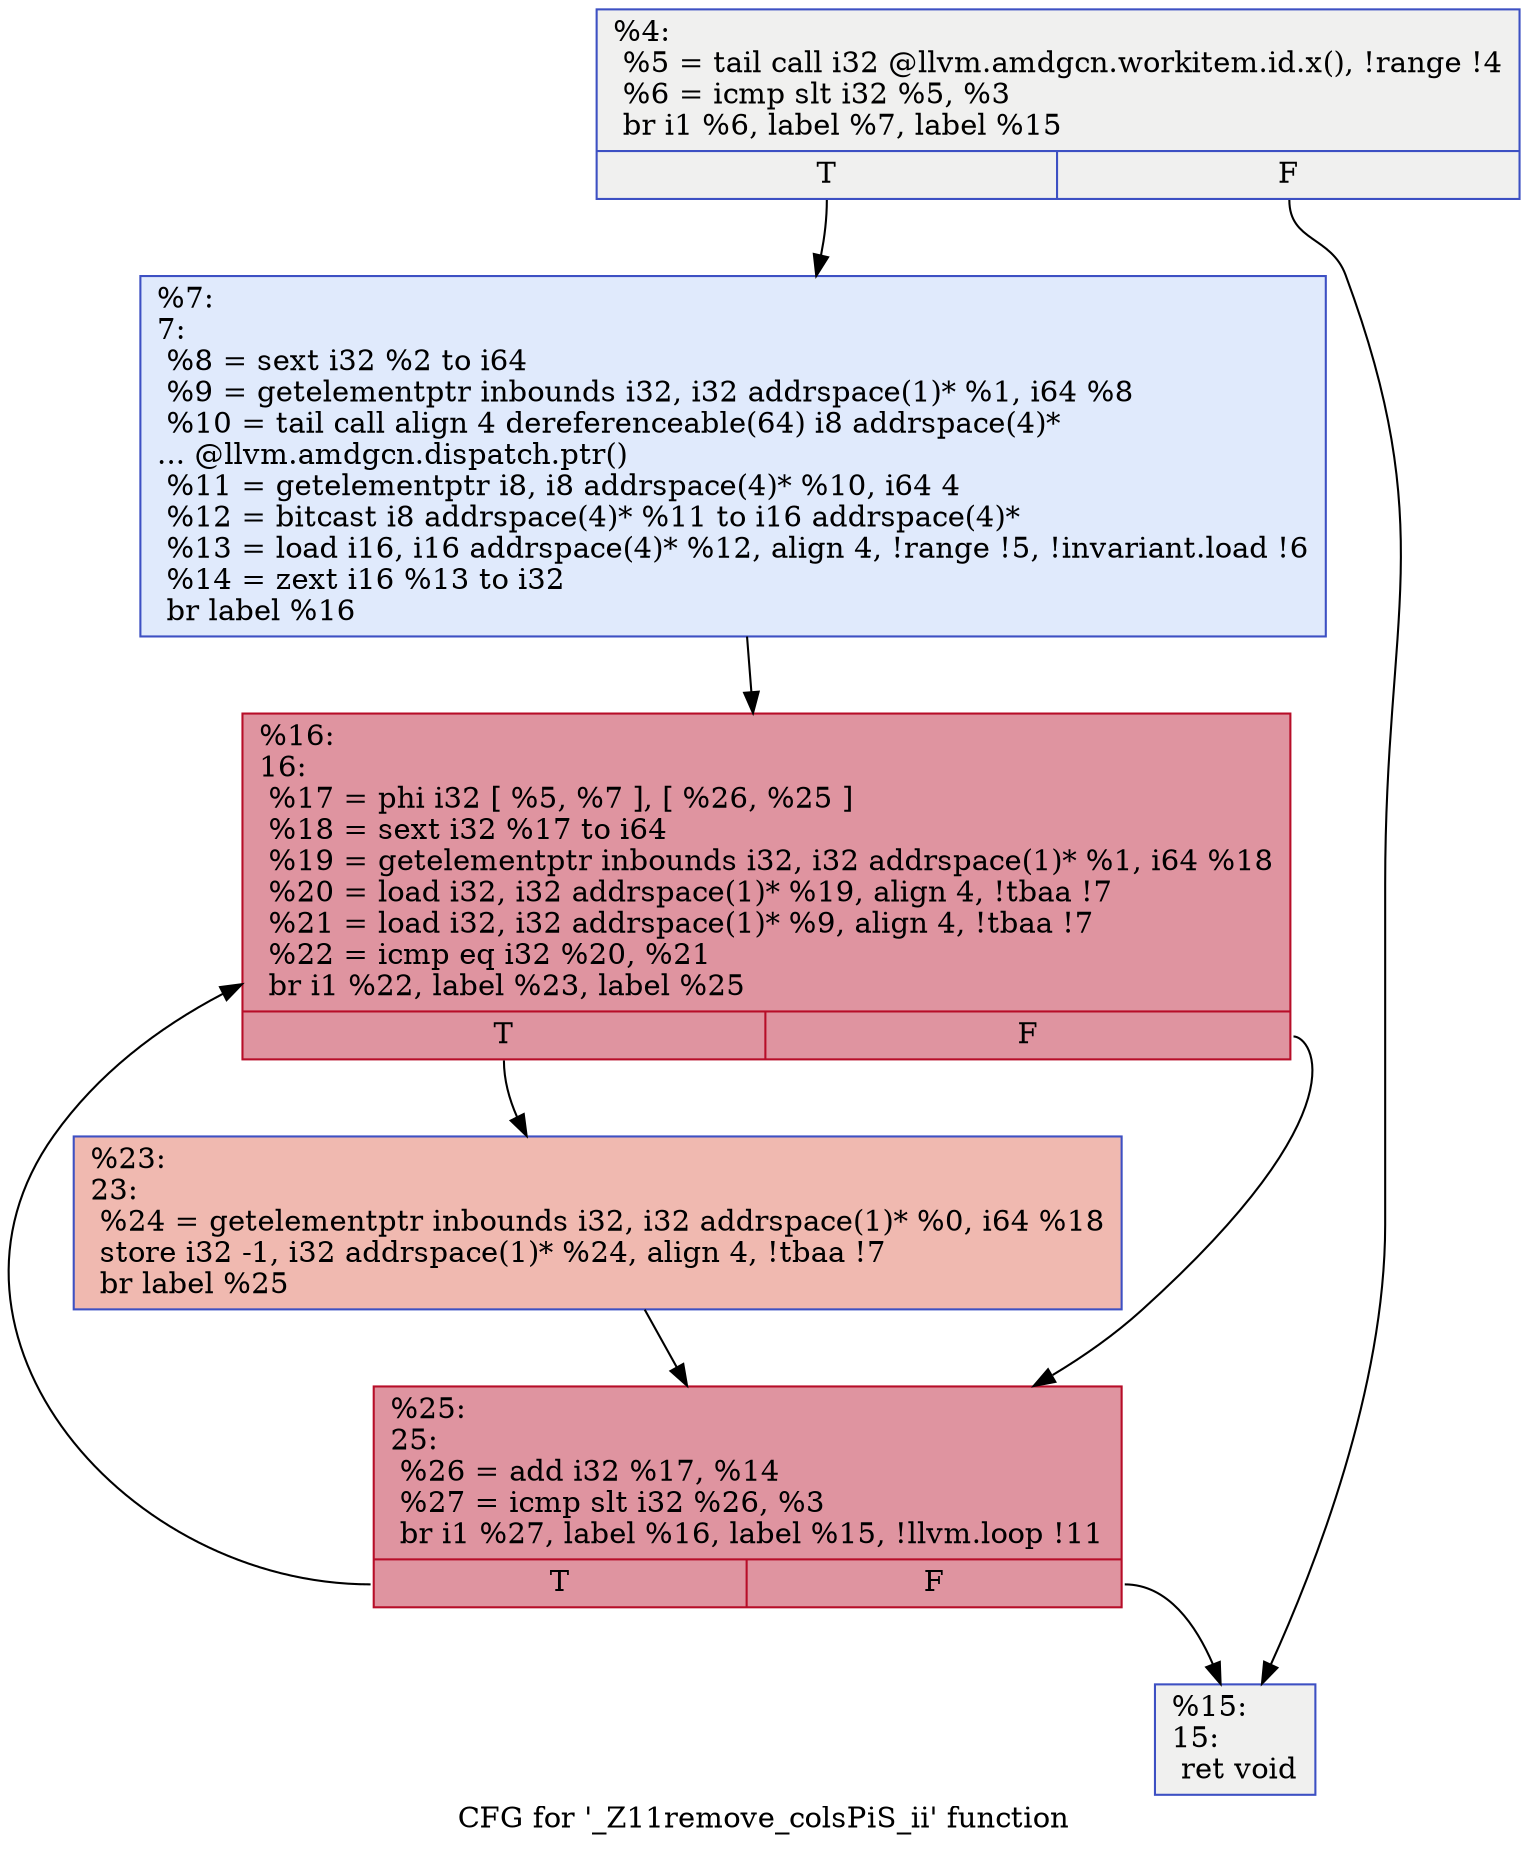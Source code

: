 digraph "CFG for '_Z11remove_colsPiS_ii' function" {
	label="CFG for '_Z11remove_colsPiS_ii' function";

	Node0x615a180 [shape=record,color="#3d50c3ff", style=filled, fillcolor="#dedcdb70",label="{%4:\l  %5 = tail call i32 @llvm.amdgcn.workitem.id.x(), !range !4\l  %6 = icmp slt i32 %5, %3\l  br i1 %6, label %7, label %15\l|{<s0>T|<s1>F}}"];
	Node0x615a180:s0 -> Node0x615afc0;
	Node0x615a180:s1 -> Node0x615b050;
	Node0x615afc0 [shape=record,color="#3d50c3ff", style=filled, fillcolor="#b9d0f970",label="{%7:\l7:                                                \l  %8 = sext i32 %2 to i64\l  %9 = getelementptr inbounds i32, i32 addrspace(1)* %1, i64 %8\l  %10 = tail call align 4 dereferenceable(64) i8 addrspace(4)*\l... @llvm.amdgcn.dispatch.ptr()\l  %11 = getelementptr i8, i8 addrspace(4)* %10, i64 4\l  %12 = bitcast i8 addrspace(4)* %11 to i16 addrspace(4)*\l  %13 = load i16, i16 addrspace(4)* %12, align 4, !range !5, !invariant.load !6\l  %14 = zext i16 %13 to i32\l  br label %16\l}"];
	Node0x615afc0 -> Node0x615bff0;
	Node0x615b050 [shape=record,color="#3d50c3ff", style=filled, fillcolor="#dedcdb70",label="{%15:\l15:                                               \l  ret void\l}"];
	Node0x615bff0 [shape=record,color="#b70d28ff", style=filled, fillcolor="#b70d2870",label="{%16:\l16:                                               \l  %17 = phi i32 [ %5, %7 ], [ %26, %25 ]\l  %18 = sext i32 %17 to i64\l  %19 = getelementptr inbounds i32, i32 addrspace(1)* %1, i64 %18\l  %20 = load i32, i32 addrspace(1)* %19, align 4, !tbaa !7\l  %21 = load i32, i32 addrspace(1)* %9, align 4, !tbaa !7\l  %22 = icmp eq i32 %20, %21\l  br i1 %22, label %23, label %25\l|{<s0>T|<s1>F}}"];
	Node0x615bff0:s0 -> Node0x615ccd0;
	Node0x615bff0:s1 -> Node0x615b200;
	Node0x615ccd0 [shape=record,color="#3d50c3ff", style=filled, fillcolor="#de614d70",label="{%23:\l23:                                               \l  %24 = getelementptr inbounds i32, i32 addrspace(1)* %0, i64 %18\l  store i32 -1, i32 addrspace(1)* %24, align 4, !tbaa !7\l  br label %25\l}"];
	Node0x615ccd0 -> Node0x615b200;
	Node0x615b200 [shape=record,color="#b70d28ff", style=filled, fillcolor="#b70d2870",label="{%25:\l25:                                               \l  %26 = add i32 %17, %14\l  %27 = icmp slt i32 %26, %3\l  br i1 %27, label %16, label %15, !llvm.loop !11\l|{<s0>T|<s1>F}}"];
	Node0x615b200:s0 -> Node0x615bff0;
	Node0x615b200:s1 -> Node0x615b050;
}
